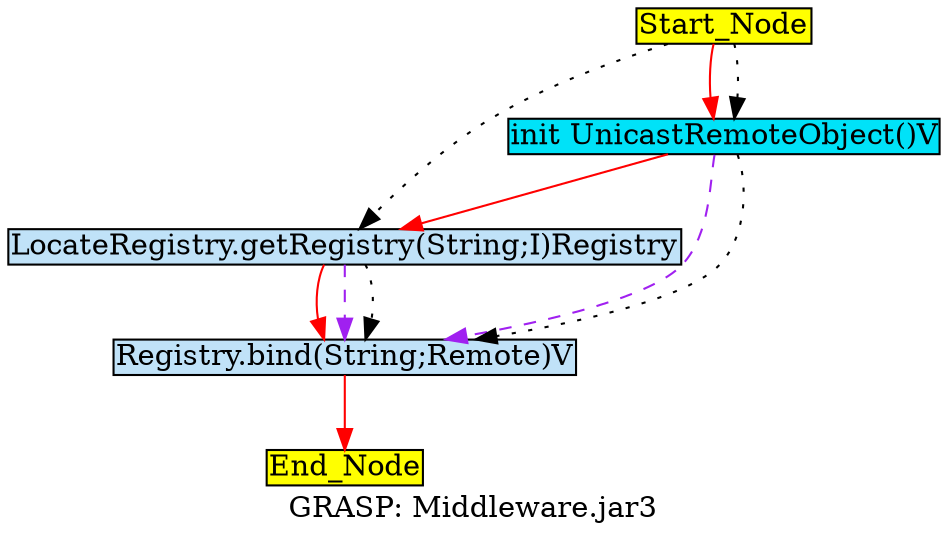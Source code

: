 digraph G {
	graph[label="GRASP: Middleware.jar3"];	node[style=filled,fillcolor ="white",shape=box,margin=0.02,width=0,height=0];
	"Start_Node"[fillcolor ="yellow",style="filled" ];
	"LocateRegistry.getRegistry(String;I)Registry"[fillcolor ="#c0e2f8",style="filled" ];
	"Registry.bind(String;Remote)V"[fillcolor ="#c0e2f8",style="filled" ];
	"End_Node"[fillcolor ="yellow",style="filled" ];
	"Start_Node"[fillcolor ="yellow",style="filled" ];
	"init UnicastRemoteObject()V"[fillcolor ="#00e2f8",style="filled" ];
	"LocateRegistry.getRegistry(String;I)Registry" -> "Registry.bind(String;Remote)V"[color="red",style=solid];
	"LocateRegistry.getRegistry(String;I)Registry" -> "Registry.bind(String;Remote)V"[color="purple",style=dashed];
	"LocateRegistry.getRegistry(String;I)Registry" -> "Registry.bind(String;Remote)V"[color="black",style=dotted];
	"Registry.bind(String;Remote)V" -> "End_Node"[color="red",style=solid];
	"init UnicastRemoteObject()V" -> "LocateRegistry.getRegistry(String;I)Registry"[color="red",style=solid];
	"init UnicastRemoteObject()V" -> "Registry.bind(String;Remote)V"[color="purple",style=dashed];
	"init UnicastRemoteObject()V" -> "Registry.bind(String;Remote)V"[color="black",style=dotted];
	"Start_Node" -> "LocateRegistry.getRegistry(String;I)Registry"[color="black",style=dotted];
	"Start_Node" -> "init UnicastRemoteObject()V"[color="red",style=solid];
	"Start_Node" -> "init UnicastRemoteObject()V"[color="black",style=dotted];
}
